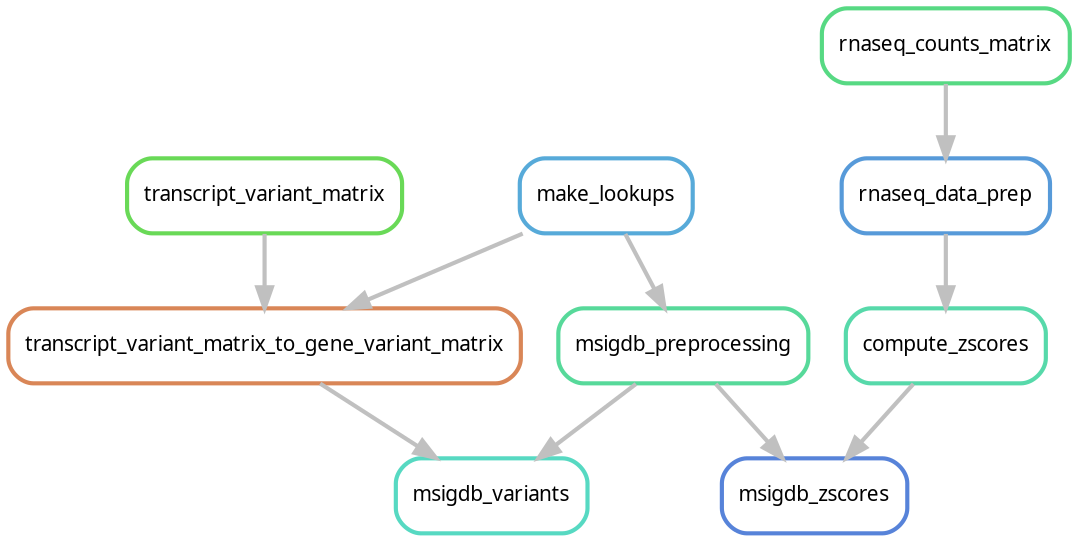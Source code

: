 digraph snakemake_dag {
    graph[bgcolor=white, margin=0];
    node[shape=box, style=rounded, fontname=sans,                 fontsize=10, penwidth=2];
    edge[penwidth=2, color=grey];
	0[label = "compute_zscores", color = "0.44 0.6 0.85", style="rounded"];
	1[label = "msigdb_zscores", color = "0.61 0.6 0.85", style="rounded"];
	2[label = "transcript_variant_matrix_to_gene_variant_matrix", color = "0.06 0.6 0.85", style="rounded"];
	3[label = "make_lookups", color = "0.56 0.6 0.85", style="rounded"];
	4[label = "rnaseq_counts_matrix", color = "0.39 0.6 0.85", style="rounded"];
	5[label = "transcript_variant_matrix", color = "0.31 0.6 0.85", style="rounded"];
	6[label = "msigdb_variants", color = "0.47 0.6 0.85", style="rounded"];
	7[label = "rnaseq_data_prep", color = "0.58 0.6 0.85", style="rounded"];
	8[label = "msigdb_preprocessing", color = "0.42 0.6 0.85", style="rounded"];
	7 -> 0
	0 -> 1
	8 -> 1
	5 -> 2
	3 -> 2
	2 -> 6
	8 -> 6
	4 -> 7
	3 -> 8
}            
